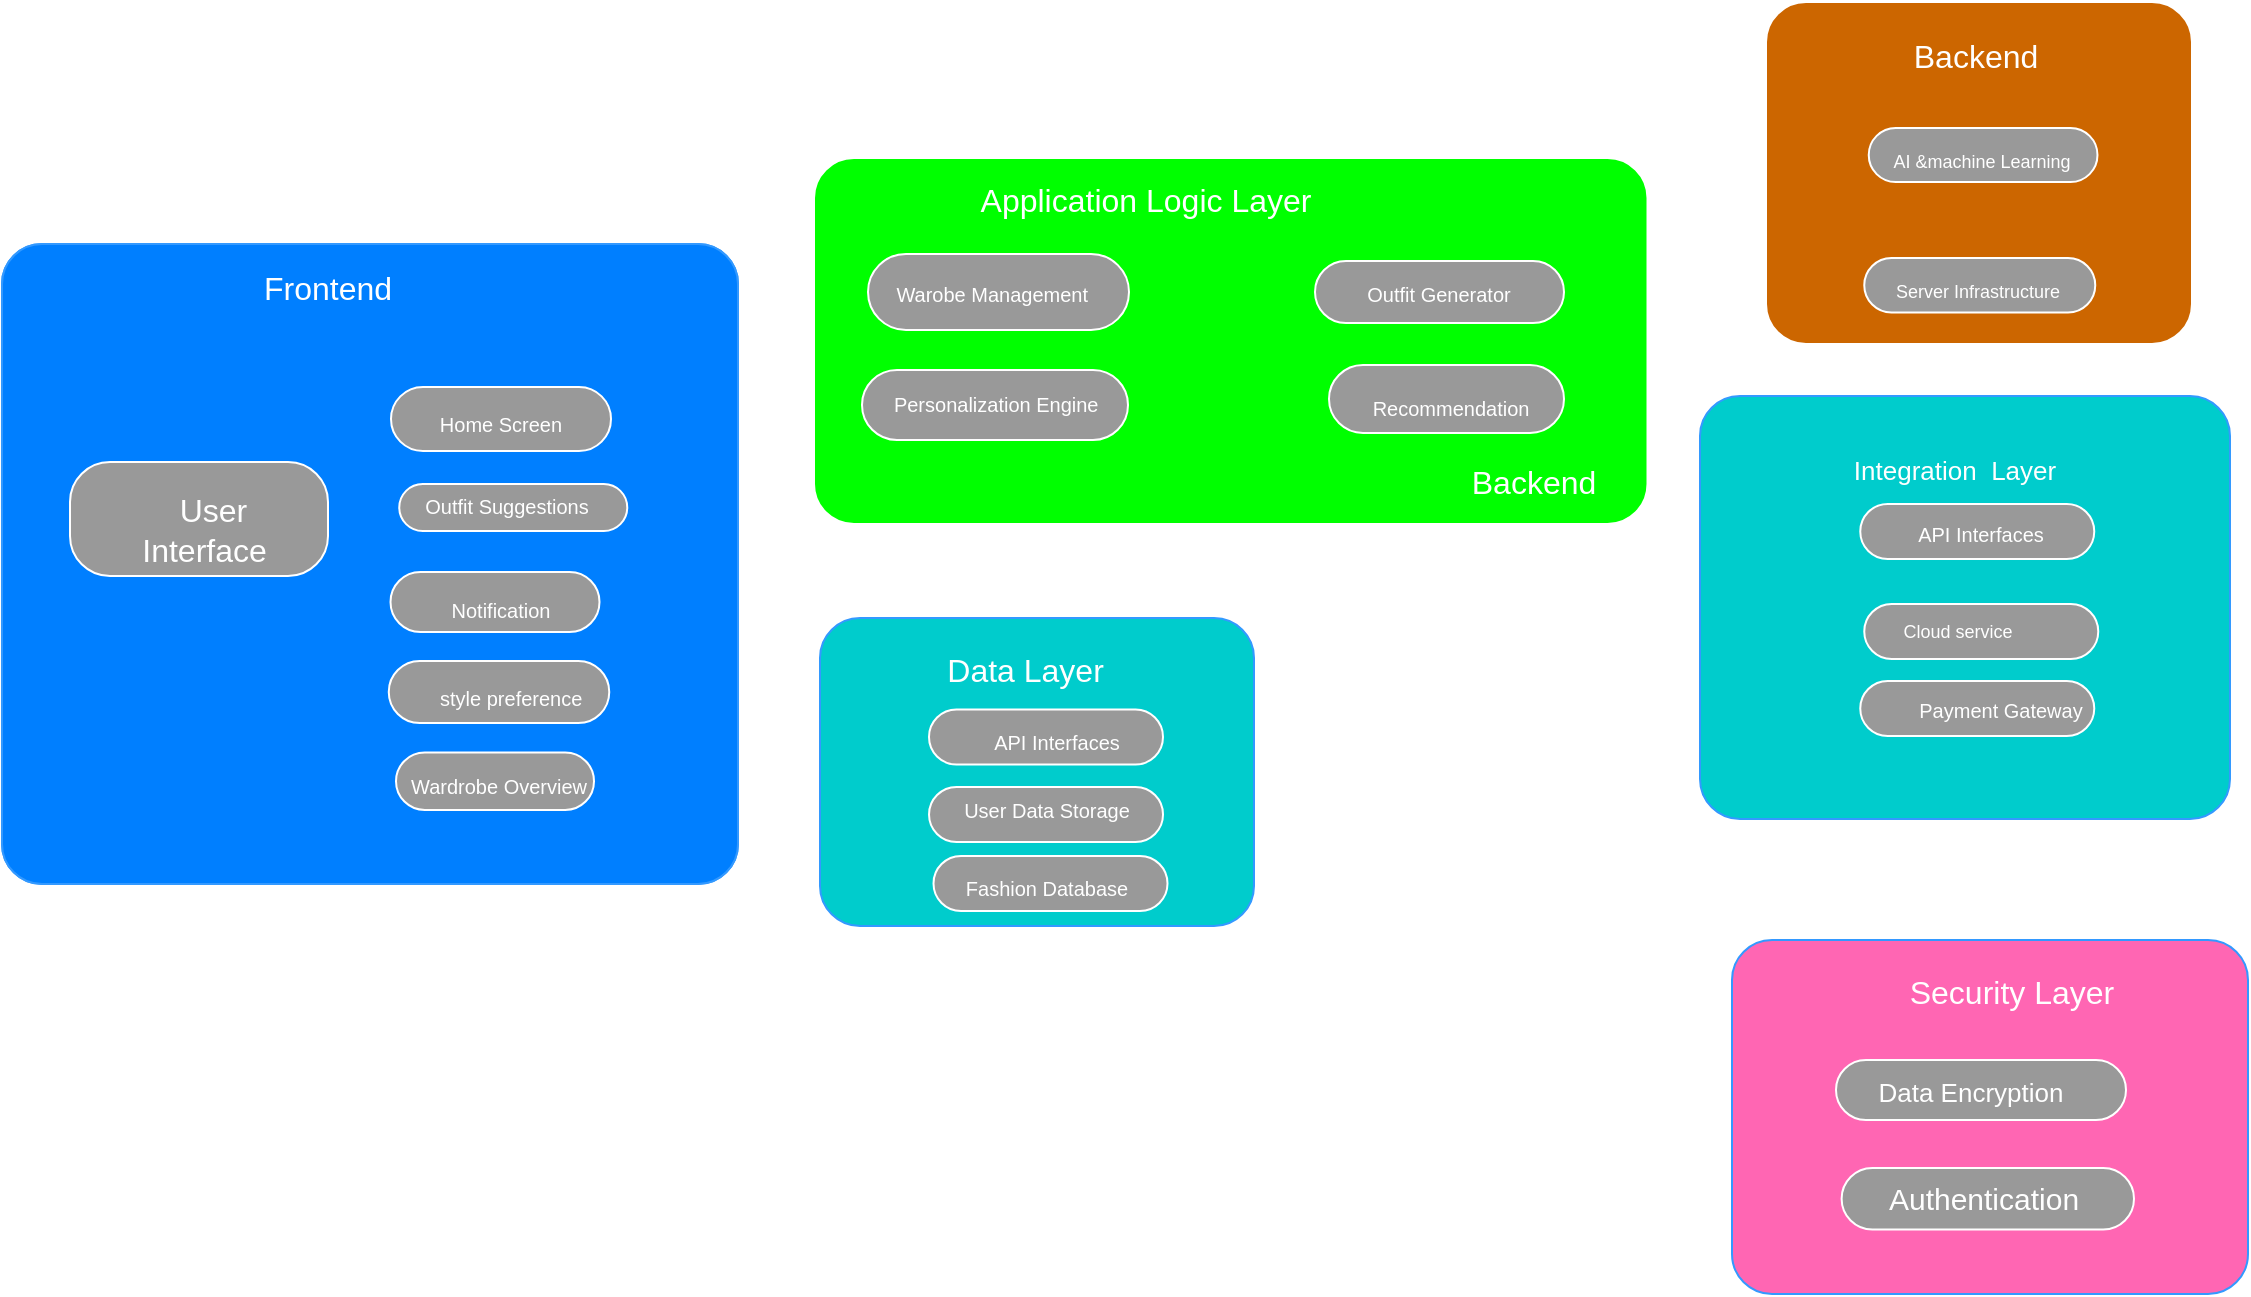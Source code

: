 <mxfile version="24.7.7">
  <diagram name="Page-1" id="jFtiHO4ad6jZevAUF7xw">
    <mxGraphModel dx="1314" dy="1609" grid="0" gridSize="10" guides="1" tooltips="1" connect="1" arrows="1" fold="1" page="0" pageScale="1" pageWidth="850" pageHeight="1100" math="0" shadow="0">
      <root>
        <mxCell id="0" />
        <mxCell id="1" parent="0" />
        <mxCell id="QwA7imb9_G3cZJTcEvYQ-18" value="" style="verticalLabelPosition=bottom;verticalAlign=top;html=1;shape=mxgraph.basic.rect;fillColor2=none;strokeWidth=1;size=20;indent=5;strokeColor=#FFFFFF;fillColor=#00FF00;rotation=0;rectStyle=rounded;" vertex="1" parent="1">
          <mxGeometry x="-250" y="-522" width="416.75" height="183" as="geometry">
            <mxPoint x="-1" y="-1" as="offset" />
          </mxGeometry>
        </mxCell>
        <mxCell id="QwA7imb9_G3cZJTcEvYQ-128" value="" style="verticalLabelPosition=bottom;verticalAlign=top;html=1;shape=mxgraph.basic.rect;fillColor2=none;strokeWidth=1;size=20;indent=5;strokeColor=#3399FF;fillColor=#00CCCC;rotation=0;rectStyle=rounded;" vertex="1" parent="1">
          <mxGeometry x="-247" y="-292" width="217" height="154" as="geometry">
            <mxPoint x="-1" y="-1" as="offset" />
          </mxGeometry>
        </mxCell>
        <mxCell id="QwA7imb9_G3cZJTcEvYQ-142" value="" style="verticalLabelPosition=bottom;verticalAlign=top;html=1;shape=mxgraph.basic.rect;fillColor2=none;strokeWidth=1;size=20;indent=5;strokeColor=#FFFFFF;fillColor=#999999;rotation=0;rectStyle=rounded;" vertex="1" parent="1">
          <mxGeometry x="-192.49" y="-207.5" width="117" height="27.5" as="geometry">
            <mxPoint x="-1" y="-1" as="offset" />
          </mxGeometry>
        </mxCell>
        <mxCell id="QwA7imb9_G3cZJTcEvYQ-143" value="" style="verticalLabelPosition=bottom;verticalAlign=top;html=1;shape=mxgraph.basic.rect;fillColor2=none;strokeWidth=1;size=20;indent=5;strokeColor=#FFFFFF;fillColor=#999999;rotation=0;rectStyle=rounded;" vertex="1" parent="1">
          <mxGeometry x="-190.25" y="-173" width="117" height="27.5" as="geometry">
            <mxPoint x="-1" y="-1" as="offset" />
          </mxGeometry>
        </mxCell>
        <mxCell id="QwA7imb9_G3cZJTcEvYQ-130" value="" style="verticalLabelPosition=bottom;verticalAlign=top;html=1;shape=mxgraph.basic.rect;fillColor2=none;strokeWidth=1;size=20;indent=5;strokeColor=#3399FF;fillColor=#00CCCC;rotation=0;rectStyle=rounded;" vertex="1" parent="1">
          <mxGeometry x="193" y="-403" width="265" height="211.5" as="geometry">
            <mxPoint x="-1" y="-1" as="offset" />
          </mxGeometry>
        </mxCell>
        <mxCell id="QwA7imb9_G3cZJTcEvYQ-63" value="" style="verticalLabelPosition=bottom;verticalAlign=top;html=1;shape=mxgraph.basic.rect;fillColor2=none;strokeWidth=1;size=20;indent=5;strokeColor=#3399FF;fillColor=#FF66B3;rotation=0;rectStyle=rounded;" vertex="1" parent="1">
          <mxGeometry x="209" y="-131" width="258" height="177" as="geometry">
            <mxPoint x="-1" y="-1" as="offset" />
          </mxGeometry>
        </mxCell>
        <mxCell id="QwA7imb9_G3cZJTcEvYQ-15" value="" style="verticalLabelPosition=bottom;verticalAlign=top;html=1;shape=mxgraph.basic.rect;fillColor2=none;strokeWidth=1;size=20;indent=5;strokeColor=#FFFFFF;fillColor=#CC6600;rectStyle=rounded;" vertex="1" parent="1">
          <mxGeometry x="226" y="-600" width="213" height="171" as="geometry" />
        </mxCell>
        <mxCell id="QwA7imb9_G3cZJTcEvYQ-96" value="" style="verticalLabelPosition=bottom;verticalAlign=top;html=1;shape=mxgraph.basic.rect;fillColor2=none;strokeWidth=1;size=20;indent=5;strokeColor=#FFFFFF;fillColor=#999999;rotation=0;rectStyle=rounded;" vertex="1" parent="1">
          <mxGeometry x="275.13" y="-472" width="115.5" height="27.25" as="geometry">
            <mxPoint x="-1" y="-1" as="offset" />
          </mxGeometry>
        </mxCell>
        <mxCell id="QwA7imb9_G3cZJTcEvYQ-95" value="&lt;font style=&quot;font-size: 9px;&quot; color=&quot;#ffffff&quot;&gt;Server Infrastructure&lt;/font&gt;" style="text;strokeColor=none;fillColor=none;html=1;align=center;verticalAlign=middle;whiteSpace=wrap;rounded=0;fontSize=16;" vertex="1" parent="1">
          <mxGeometry x="272.63" y="-469.12" width="118" height="21.5" as="geometry" />
        </mxCell>
        <mxCell id="QwA7imb9_G3cZJTcEvYQ-37" value="" style="verticalLabelPosition=bottom;verticalAlign=top;html=1;shape=mxgraph.basic.rect;fillColor2=none;strokeWidth=1;size=20;indent=5;strokeColor=#FFFFFF;fillColor=#999999;rotation=0;rectStyle=rounded;" vertex="1" parent="1">
          <mxGeometry x="0.5" y="-470.5" width="124.5" height="31" as="geometry">
            <mxPoint x="-1" y="-1" as="offset" />
          </mxGeometry>
        </mxCell>
        <mxCell id="QwA7imb9_G3cZJTcEvYQ-12" value="&lt;div&gt;&lt;font style=&quot;font-size: 13px;&quot; color=&quot;#ffffff&quot;&gt;Integration&amp;nbsp; Layer&lt;/font&gt;&lt;/div&gt;" style="text;strokeColor=none;fillColor=none;html=1;align=center;verticalAlign=middle;whiteSpace=wrap;rounded=0;fontSize=16;sketch=1;curveFitting=1;jiggle=2;" vertex="1" parent="1">
          <mxGeometry x="253" y="-384.5" width="134.75" height="35" as="geometry" />
        </mxCell>
        <mxCell id="QwA7imb9_G3cZJTcEvYQ-13" value="" style="verticalLabelPosition=bottom;verticalAlign=top;html=1;shape=mxgraph.basic.rect;fillColor2=none;strokeWidth=1;size=20;indent=5;strokeColor=#3399FF;fillColor=#007FFF;rotation=0;rectStyle=rounded;" vertex="1" parent="1">
          <mxGeometry x="-656" y="-479" width="368" height="320" as="geometry">
            <mxPoint x="-1" y="-1" as="offset" />
          </mxGeometry>
        </mxCell>
        <mxCell id="QwA7imb9_G3cZJTcEvYQ-17" value="&lt;font color=&quot;#ffffff&quot;&gt;Frontend&lt;/font&gt;" style="text;strokeColor=none;fillColor=none;html=1;align=center;verticalAlign=middle;whiteSpace=wrap;rounded=0;fontSize=16;" vertex="1" parent="1">
          <mxGeometry x="-523" y="-472" width="60" height="30" as="geometry" />
        </mxCell>
        <mxCell id="QwA7imb9_G3cZJTcEvYQ-19" value="&lt;font color=&quot;#ffffff&quot;&gt;Backend&lt;/font&gt;" style="text;strokeColor=none;fillColor=none;html=1;align=center;verticalAlign=middle;whiteSpace=wrap;rounded=0;fontSize=16;" vertex="1" parent="1">
          <mxGeometry x="80" y="-375" width="60" height="30" as="geometry" />
        </mxCell>
        <mxCell id="QwA7imb9_G3cZJTcEvYQ-20" value="" style="verticalLabelPosition=bottom;verticalAlign=top;html=1;shape=mxgraph.basic.rect;fillColor2=none;strokeWidth=1;size=20;indent=5;strokeColor=#FFFFFF;fillColor=#999999;rotation=0;rectStyle=rounded;" vertex="1" parent="1">
          <mxGeometry x="-617" y="-420" width="129" height="57" as="geometry">
            <mxPoint x="-1" y="-1" as="offset" />
          </mxGeometry>
        </mxCell>
        <mxCell id="QwA7imb9_G3cZJTcEvYQ-22" value="" style="verticalLabelPosition=bottom;verticalAlign=top;html=1;shape=mxgraph.basic.rect;fillColor2=none;strokeWidth=1;size=20;indent=5;strokeColor=#FFFFFF;fillColor=#999999;rotation=0;rectStyle=rounded;" vertex="1" parent="1">
          <mxGeometry x="-444" y="-345" width="104.5" height="30" as="geometry">
            <mxPoint x="-1" y="-1" as="offset" />
          </mxGeometry>
        </mxCell>
        <mxCell id="QwA7imb9_G3cZJTcEvYQ-23" value="" style="verticalLabelPosition=bottom;verticalAlign=top;html=1;shape=mxgraph.basic.rect;fillColor2=none;strokeWidth=1;size=20;indent=5;strokeColor=#FFFFFF;fillColor=#999999;rotation=0;rectStyle=rounded;" vertex="1" parent="1">
          <mxGeometry x="-365" y="-217" width="69" height="27.5" as="geometry">
            <mxPoint x="-1" y="-1" as="offset" />
          </mxGeometry>
        </mxCell>
        <mxCell id="QwA7imb9_G3cZJTcEvYQ-24" value="" style="verticalLabelPosition=bottom;verticalAlign=top;html=1;shape=mxgraph.basic.rect;fillColor2=none;strokeWidth=1;size=20;indent=5;strokeColor=#FFFFFF;fillColor=#999999;rotation=0;rectStyle=rounded;" vertex="1" parent="1">
          <mxGeometry x="-444" y="-393.5" width="114" height="23.5" as="geometry">
            <mxPoint x="-1" y="-1" as="offset" />
          </mxGeometry>
        </mxCell>
        <mxCell id="QwA7imb9_G3cZJTcEvYQ-26" value="&lt;font color=&quot;#ffffff&quot;&gt;&amp;nbsp;User Interface&amp;nbsp;&lt;/font&gt;" style="text;strokeColor=none;fillColor=none;html=1;align=center;verticalAlign=middle;whiteSpace=wrap;rounded=0;fontSize=16;" vertex="1" parent="1">
          <mxGeometry x="-599" y="-418" width="93" height="53" as="geometry" />
        </mxCell>
        <mxCell id="QwA7imb9_G3cZJTcEvYQ-27" value="&lt;font color=&quot;#ffffff&quot;&gt;&amp;nbsp;User Interface&amp;nbsp;&lt;/font&gt;" style="text;strokeColor=none;fillColor=none;html=1;align=center;verticalAlign=middle;whiteSpace=wrap;rounded=0;fontSize=16;" vertex="1" parent="1">
          <mxGeometry x="-491" y="-242.5" width="93" height="53" as="geometry" />
        </mxCell>
        <mxCell id="QwA7imb9_G3cZJTcEvYQ-28" value="" style="verticalLabelPosition=bottom;verticalAlign=top;html=1;shape=mxgraph.basic.rect;fillColor2=none;strokeWidth=1;size=20;indent=5;strokeColor=#FFFFFF;fillColor=#999999;rotation=0;rectStyle=rounded;" vertex="1" parent="1">
          <mxGeometry x="-438" y="-446" width="110" height="32" as="geometry">
            <mxPoint x="-1" y="-1" as="offset" />
          </mxGeometry>
        </mxCell>
        <mxCell id="QwA7imb9_G3cZJTcEvYQ-29" value="&lt;font style=&quot;font-size: 10px;&quot; color=&quot;#ffffff&quot;&gt;&amp;nbsp;User Interface&amp;nbsp;&lt;/font&gt;" style="text;strokeColor=none;fillColor=none;html=1;align=center;verticalAlign=middle;whiteSpace=wrap;rounded=0;fontSize=16;" vertex="1" parent="1">
          <mxGeometry x="-419.25" y="-449" width="81" height="35" as="geometry" />
        </mxCell>
        <mxCell id="QwA7imb9_G3cZJTcEvYQ-30" value="&lt;font style=&quot;font-size: 10px;&quot; color=&quot;#ffffff&quot;&gt;&amp;nbsp;User Interface&amp;nbsp;&lt;/font&gt;" style="text;strokeColor=none;fillColor=none;html=1;align=center;verticalAlign=middle;whiteSpace=wrap;rounded=0;fontSize=16;" vertex="1" parent="1">
          <mxGeometry x="-430.75" y="-410.25" width="92.5" height="57" as="geometry" />
        </mxCell>
        <mxCell id="QwA7imb9_G3cZJTcEvYQ-31" value="&lt;font style=&quot;font-size: 10px;&quot; color=&quot;#ffffff&quot;&gt;&amp;nbsp;User Interface&amp;nbsp;&lt;/font&gt;" style="text;strokeColor=none;fillColor=none;html=1;align=center;verticalAlign=middle;whiteSpace=wrap;rounded=0;fontSize=16;" vertex="1" parent="1">
          <mxGeometry x="-438.25" y="-356.5" width="93" height="53" as="geometry" />
        </mxCell>
        <mxCell id="QwA7imb9_G3cZJTcEvYQ-32" value="" style="verticalLabelPosition=bottom;verticalAlign=top;html=1;shape=mxgraph.basic.rect;fillColor2=none;strokeWidth=1;size=20;indent=5;strokeColor=#FFFFFF;fillColor=#999999;rotation=0;rectStyle=rounded;" vertex="1" parent="1">
          <mxGeometry x="-449" y="-299.5" width="83" height="30.5" as="geometry">
            <mxPoint x="-1" y="-1" as="offset" />
          </mxGeometry>
        </mxCell>
        <mxCell id="QwA7imb9_G3cZJTcEvYQ-33" value="" style="verticalLabelPosition=bottom;verticalAlign=top;html=1;shape=mxgraph.basic.rect;fillColor2=none;strokeWidth=1;size=20;indent=5;strokeColor=#FFFFFF;fillColor=#999999;rotation=0;rectStyle=rounded;" vertex="1" parent="1">
          <mxGeometry x="-635.5" y="-316.25" width="166" height="64" as="geometry">
            <mxPoint x="-1" y="-1" as="offset" />
          </mxGeometry>
        </mxCell>
        <mxCell id="QwA7imb9_G3cZJTcEvYQ-60" value="" style="verticalLabelPosition=bottom;verticalAlign=top;html=1;shape=mxgraph.basic.rect;fillColor2=none;strokeWidth=1;size=20;indent=5;strokeColor=#3399FF;fillColor=#007FFF;rotation=0;rectStyle=rounded;" vertex="1" parent="1">
          <mxGeometry x="-656" y="-479" width="368" height="320" as="geometry">
            <mxPoint x="-1" y="-1" as="offset" />
          </mxGeometry>
        </mxCell>
        <mxCell id="QwA7imb9_G3cZJTcEvYQ-62" value="&lt;font color=&quot;#ffffff&quot;&gt;Frontend&lt;/font&gt;" style="text;strokeColor=none;fillColor=none;html=1;align=center;verticalAlign=middle;whiteSpace=wrap;rounded=0;fontSize=16;" vertex="1" parent="1">
          <mxGeometry x="-523" y="-472" width="60" height="30" as="geometry" />
        </mxCell>
        <mxCell id="QwA7imb9_G3cZJTcEvYQ-64" value="&lt;font color=&quot;#ffffff&quot;&gt;Backend&lt;/font&gt;" style="text;strokeColor=none;fillColor=none;html=1;align=center;verticalAlign=middle;whiteSpace=wrap;rounded=0;fontSize=16;" vertex="1" parent="1">
          <mxGeometry x="301" y="-588" width="60" height="30" as="geometry" />
        </mxCell>
        <mxCell id="QwA7imb9_G3cZJTcEvYQ-65" value="" style="verticalLabelPosition=bottom;verticalAlign=top;html=1;shape=mxgraph.basic.rect;fillColor2=none;strokeWidth=1;size=20;indent=5;strokeColor=#FFFFFF;fillColor=#999999;rotation=0;rectStyle=rounded;" vertex="1" parent="1">
          <mxGeometry x="-622" y="-370" width="129" height="57" as="geometry">
            <mxPoint x="-1" y="-1" as="offset" />
          </mxGeometry>
        </mxCell>
        <mxCell id="QwA7imb9_G3cZJTcEvYQ-66" value="" style="verticalLabelPosition=bottom;verticalAlign=top;html=1;shape=mxgraph.basic.rect;fillColor2=none;strokeWidth=1;size=20;indent=5;strokeColor=#FFFFFF;fillColor=#999999;rotation=0;rectStyle=rounded;" vertex="1" parent="1">
          <mxGeometry x="-461.75" y="-315" width="104.5" height="30" as="geometry">
            <mxPoint x="-1" y="-1" as="offset" />
          </mxGeometry>
        </mxCell>
        <mxCell id="QwA7imb9_G3cZJTcEvYQ-68" value="" style="verticalLabelPosition=bottom;verticalAlign=top;html=1;shape=mxgraph.basic.rect;fillColor2=none;strokeWidth=1;size=20;indent=5;strokeColor=#FFFFFF;fillColor=#999999;rotation=0;rectStyle=rounded;" vertex="1" parent="1">
          <mxGeometry x="-457.37" y="-359" width="114" height="23.5" as="geometry">
            <mxPoint x="-1" y="-1" as="offset" />
          </mxGeometry>
        </mxCell>
        <mxCell id="QwA7imb9_G3cZJTcEvYQ-69" value="&lt;font color=&quot;#ffffff&quot;&gt;&amp;nbsp;User Interface&amp;nbsp;&lt;/font&gt;" style="text;strokeColor=none;fillColor=none;html=1;align=center;verticalAlign=middle;whiteSpace=wrap;rounded=0;fontSize=16;" vertex="1" parent="1">
          <mxGeometry x="-599" y="-363" width="93" height="53" as="geometry" />
        </mxCell>
        <mxCell id="QwA7imb9_G3cZJTcEvYQ-71" value="" style="verticalLabelPosition=bottom;verticalAlign=top;html=1;shape=mxgraph.basic.rect;fillColor2=none;strokeWidth=1;size=20;indent=5;strokeColor=#FFFFFF;fillColor=#999999;rotation=0;rectStyle=rounded;" vertex="1" parent="1">
          <mxGeometry x="-461.5" y="-407.5" width="110" height="32" as="geometry">
            <mxPoint x="-1" y="-1" as="offset" />
          </mxGeometry>
        </mxCell>
        <mxCell id="QwA7imb9_G3cZJTcEvYQ-72" value="&lt;font style=&quot;font-size: 10px;&quot; color=&quot;#ffffff&quot;&gt;Home Screen&lt;/font&gt;" style="text;strokeColor=none;fillColor=none;html=1;align=center;verticalAlign=middle;whiteSpace=wrap;rounded=0;fontSize=16;" vertex="1" parent="1">
          <mxGeometry x="-447" y="-409" width="81" height="35" as="geometry" />
        </mxCell>
        <mxCell id="QwA7imb9_G3cZJTcEvYQ-73" value="&lt;font color=&quot;#ffffff&quot;&gt;&lt;span style=&quot;font-size: 10px;&quot;&gt;Outfit Suggestions&lt;/span&gt;&lt;/font&gt;" style="text;strokeColor=none;fillColor=none;html=1;align=center;verticalAlign=middle;whiteSpace=wrap;rounded=0;fontSize=16;" vertex="1" parent="1">
          <mxGeometry x="-449.75" y="-378.5" width="92.5" height="57" as="geometry" />
        </mxCell>
        <mxCell id="QwA7imb9_G3cZJTcEvYQ-74" value="&lt;font color=&quot;#ffffff&quot;&gt;&lt;span style=&quot;font-size: 10px;&quot;&gt;Notification&lt;/span&gt;&lt;/font&gt;" style="text;strokeColor=none;fillColor=none;html=1;align=center;verticalAlign=middle;whiteSpace=wrap;rounded=0;fontSize=16;" vertex="1" parent="1">
          <mxGeometry x="-453" y="-324.5" width="93" height="53" as="geometry" />
        </mxCell>
        <mxCell id="QwA7imb9_G3cZJTcEvYQ-75" value="" style="verticalLabelPosition=bottom;verticalAlign=top;html=1;shape=mxgraph.basic.rect;fillColor2=none;strokeWidth=1;size=20;indent=19.6;strokeColor=#FFFFFF;fillColor=#999999;rotation=0;rectStyle=rounded;" vertex="1" parent="1">
          <mxGeometry x="-462.62" y="-270.5" width="110.25" height="31" as="geometry">
            <mxPoint x="-1" y="-1" as="offset" />
          </mxGeometry>
        </mxCell>
        <mxCell id="QwA7imb9_G3cZJTcEvYQ-76" value="" style="verticalLabelPosition=bottom;verticalAlign=top;html=1;shape=mxgraph.basic.rect;fillColor2=none;strokeWidth=1;size=20;indent=5;strokeColor=#FFFFFF;fillColor=#999999;rotation=0;rectStyle=rounded;" vertex="1" parent="1">
          <mxGeometry x="-459" y="-224.75" width="99" height="28.75" as="geometry">
            <mxPoint x="-1" y="-1" as="offset" />
          </mxGeometry>
        </mxCell>
        <mxCell id="QwA7imb9_G3cZJTcEvYQ-77" value="&lt;font style=&quot;font-size: 10px;&quot; color=&quot;#ffffff&quot;&gt;Wardrobe Overview&lt;/font&gt;" style="text;strokeColor=none;fillColor=none;html=1;align=center;verticalAlign=middle;whiteSpace=wrap;rounded=0;fontSize=16;" vertex="1" parent="1">
          <mxGeometry x="-485.38" y="-236.87" width="155.38" height="53" as="geometry" />
        </mxCell>
        <mxCell id="QwA7imb9_G3cZJTcEvYQ-79" value="&lt;font style=&quot;font-size: 10px;&quot; color=&quot;#ffffff&quot;&gt;style preference&amp;nbsp;&lt;/font&gt;" style="text;strokeColor=none;fillColor=none;html=1;align=center;verticalAlign=middle;whiteSpace=wrap;rounded=0;fontSize=16;" vertex="1" parent="1">
          <mxGeometry x="-448.37" y="-279.5" width="96" height="50" as="geometry" />
        </mxCell>
        <mxCell id="QwA7imb9_G3cZJTcEvYQ-91" value="&lt;font style=&quot;font-size: 16px;&quot; color=&quot;#ffffff&quot;&gt;Security Layer&lt;/font&gt;" style="text;strokeColor=none;fillColor=none;html=1;align=center;verticalAlign=middle;whiteSpace=wrap;rounded=0;fontSize=16;" vertex="1" parent="1">
          <mxGeometry x="277.37" y="-135" width="143.5" height="59" as="geometry" />
        </mxCell>
        <mxCell id="QwA7imb9_G3cZJTcEvYQ-92" value="" style="verticalLabelPosition=bottom;verticalAlign=top;html=1;shape=mxgraph.basic.rect;fillColor2=none;strokeWidth=1;size=20;indent=5;strokeColor=#FFFFFF;fillColor=#999999;rotation=0;rectStyle=rounded;" vertex="1" parent="1">
          <mxGeometry x="277.37" y="-537" width="114.37" height="27" as="geometry">
            <mxPoint x="-1" y="-1" as="offset" />
          </mxGeometry>
        </mxCell>
        <mxCell id="QwA7imb9_G3cZJTcEvYQ-93" value="&lt;font style=&quot;font-size: 9px;&quot; color=&quot;#ffffff&quot;&gt;AI &amp;amp;machine Learning&lt;/font&gt;" style="text;strokeColor=none;fillColor=none;html=1;align=center;verticalAlign=middle;whiteSpace=wrap;rounded=0;fontSize=16;" vertex="1" parent="1">
          <mxGeometry x="270.63" y="-544.37" width="126" height="41.75" as="geometry" />
        </mxCell>
        <mxCell id="QwA7imb9_G3cZJTcEvYQ-97" value="" style="verticalLabelPosition=bottom;verticalAlign=top;html=1;shape=mxgraph.basic.rect;fillColor2=none;strokeWidth=1;size=20;indent=5;strokeColor=#FFFFFF;fillColor=#999999;rotation=0;rectStyle=rounded;" vertex="1" parent="1">
          <mxGeometry x="261" y="-71" width="145" height="30" as="geometry">
            <mxPoint x="-1" y="-1" as="offset" />
          </mxGeometry>
        </mxCell>
        <mxCell id="QwA7imb9_G3cZJTcEvYQ-94" value="&lt;font style=&quot;font-size: 13px;&quot;&gt;&lt;font style=&quot;font-size: 13px;&quot; color=&quot;#ffffff&quot;&gt;Data Encry&lt;/font&gt;&lt;font style=&quot;font-size: 13px;&quot; color=&quot;#ffffff&quot;&gt;ption&lt;/font&gt;&lt;/font&gt;" style="text;strokeColor=none;fillColor=none;html=1;align=center;verticalAlign=middle;whiteSpace=wrap;rounded=0;fontSize=16;" vertex="1" parent="1">
          <mxGeometry x="211" y="-64.5" width="234.75" height="17" as="geometry" />
        </mxCell>
        <mxCell id="QwA7imb9_G3cZJTcEvYQ-104" value="" style="verticalLabelPosition=bottom;verticalAlign=top;html=1;shape=mxgraph.basic.rect;fillColor2=none;strokeWidth=1;size=20;indent=5;strokeColor=#FFFFFF;fillColor=#999999;rotation=0;rectStyle=rounded;" vertex="1" parent="1">
          <mxGeometry x="263.81" y="-17" width="146.19" height="30.75" as="geometry">
            <mxPoint x="-1" y="-1" as="offset" />
          </mxGeometry>
        </mxCell>
        <mxCell id="QwA7imb9_G3cZJTcEvYQ-105" value="&lt;font style=&quot;font-size: 15px;&quot; color=&quot;#ffffff&quot;&gt;Authentication&lt;/font&gt;" style="text;strokeColor=none;fillColor=none;html=1;align=center;verticalAlign=middle;whiteSpace=wrap;rounded=0;fontSize=16;" vertex="1" parent="1">
          <mxGeometry x="301" y="-10.12" width="67.5" height="17" as="geometry" />
        </mxCell>
        <mxCell id="QwA7imb9_G3cZJTcEvYQ-107" value="" style="verticalLabelPosition=bottom;verticalAlign=top;html=1;shape=mxgraph.basic.rect;fillColor2=none;strokeWidth=1;size=20;indent=5;strokeColor=#FFFFFF;fillColor=#999999;rotation=0;rectStyle=rounded;" vertex="1" parent="1">
          <mxGeometry x="273.13" y="-349" width="117" height="27.5" as="geometry">
            <mxPoint x="-1" y="-1" as="offset" />
          </mxGeometry>
        </mxCell>
        <mxCell id="QwA7imb9_G3cZJTcEvYQ-108" value="&lt;font size=&quot;1&quot; color=&quot;#ffffff&quot;&gt;API Interfaces&lt;/font&gt;" style="text;strokeColor=none;fillColor=none;html=1;align=center;verticalAlign=middle;whiteSpace=wrap;rounded=0;fontSize=16;" vertex="1" parent="1">
          <mxGeometry x="277.37" y="-345" width="112.51" height="17" as="geometry" />
        </mxCell>
        <mxCell id="QwA7imb9_G3cZJTcEvYQ-125" value="" style="verticalLabelPosition=bottom;verticalAlign=top;html=1;shape=mxgraph.basic.rect;fillColor2=none;strokeWidth=1;size=20;indent=5;strokeColor=#FFFFFF;fillColor=#999999;rotation=0;rectStyle=rounded;" vertex="1" parent="1">
          <mxGeometry x="-223" y="-474" width="130.5" height="38" as="geometry">
            <mxPoint x="-1" y="-1" as="offset" />
          </mxGeometry>
        </mxCell>
        <mxCell id="QwA7imb9_G3cZJTcEvYQ-126" value="&lt;font color=&quot;#ffffff&quot;&gt;Application Logic Layer&lt;/font&gt;" style="text;strokeColor=none;fillColor=none;html=1;align=center;verticalAlign=middle;whiteSpace=wrap;rounded=0;fontSize=16;" vertex="1" parent="1">
          <mxGeometry x="-179.49" y="-522" width="190.49" height="42" as="geometry" />
        </mxCell>
        <mxCell id="QwA7imb9_G3cZJTcEvYQ-129" value="&lt;div&gt;&lt;font color=&quot;#ffffff&quot;&gt;Data Layer&amp;nbsp;&lt;/font&gt;&lt;/div&gt;" style="text;strokeColor=none;fillColor=none;html=1;align=center;verticalAlign=middle;whiteSpace=wrap;rounded=0;fontSize=16;sketch=1;curveFitting=1;jiggle=2;" vertex="1" parent="1">
          <mxGeometry x="-192.5" y="-281" width="100" height="30" as="geometry" />
        </mxCell>
        <mxCell id="QwA7imb9_G3cZJTcEvYQ-133" value="" style="verticalLabelPosition=bottom;verticalAlign=top;html=1;shape=mxgraph.basic.rect;fillColor2=none;strokeWidth=1;size=20;indent=5;strokeColor=#FFFFFF;fillColor=#999999;rotation=0;rectStyle=rounded;" vertex="1" parent="1">
          <mxGeometry x="275.13" y="-299" width="117" height="27.5" as="geometry">
            <mxPoint x="-1" y="-1" as="offset" />
          </mxGeometry>
        </mxCell>
        <mxCell id="QwA7imb9_G3cZJTcEvYQ-134" value="" style="verticalLabelPosition=bottom;verticalAlign=top;html=1;shape=mxgraph.basic.rect;fillColor2=none;strokeWidth=1;size=20;indent=5;strokeColor=#FFFFFF;fillColor=#999999;rotation=0;rectStyle=rounded;" vertex="1" parent="1">
          <mxGeometry x="273.13" y="-260.5" width="117" height="27.5" as="geometry">
            <mxPoint x="-1" y="-1" as="offset" />
          </mxGeometry>
        </mxCell>
        <mxCell id="QwA7imb9_G3cZJTcEvYQ-135" value="&lt;font style=&quot;font-size: 9px;&quot; color=&quot;#ffffff&quot;&gt;Cloud service&lt;/font&gt;" style="text;strokeColor=none;fillColor=none;html=1;align=center;verticalAlign=middle;whiteSpace=wrap;rounded=0;fontSize=16;" vertex="1" parent="1">
          <mxGeometry x="258.13" y="-296.5" width="127.51" height="17" as="geometry" />
        </mxCell>
        <mxCell id="QwA7imb9_G3cZJTcEvYQ-136" value="" style="verticalLabelPosition=bottom;verticalAlign=top;html=1;shape=mxgraph.basic.rect;fillColor2=none;strokeWidth=1;size=20;indent=5;strokeColor=#FFFFFF;fillColor=#999999;rotation=0;rectStyle=rounded;" vertex="1" parent="1">
          <mxGeometry x="-192.5" y="-246.25" width="117" height="27.5" as="geometry">
            <mxPoint x="-1" y="-1" as="offset" />
          </mxGeometry>
        </mxCell>
        <mxCell id="QwA7imb9_G3cZJTcEvYQ-137" value="&lt;font size=&quot;1&quot; color=&quot;#ffffff&quot;&gt;Payment Gateway&lt;/font&gt;" style="text;strokeColor=none;fillColor=none;html=1;align=center;verticalAlign=middle;whiteSpace=wrap;rounded=0;fontSize=16;" vertex="1" parent="1">
          <mxGeometry x="286.62" y="-256.5" width="112.51" height="17" as="geometry" />
        </mxCell>
        <mxCell id="QwA7imb9_G3cZJTcEvYQ-138" value="&lt;font size=&quot;1&quot; color=&quot;#ffffff&quot;&gt;API Interfaces&lt;/font&gt;" style="text;strokeColor=none;fillColor=none;html=1;align=center;verticalAlign=middle;whiteSpace=wrap;rounded=0;fontSize=16;" vertex="1" parent="1">
          <mxGeometry x="-184.75" y="-241" width="112.51" height="17" as="geometry" />
        </mxCell>
        <mxCell id="QwA7imb9_G3cZJTcEvYQ-141" value="&lt;font size=&quot;1&quot; color=&quot;#ffffff&quot;&gt;Fashion Database&lt;/font&gt;" style="text;strokeColor=none;fillColor=none;html=1;align=center;verticalAlign=middle;whiteSpace=wrap;rounded=0;fontSize=16;" vertex="1" parent="1">
          <mxGeometry x="-190.25" y="-167.75" width="112.51" height="17" as="geometry" />
        </mxCell>
        <mxCell id="QwA7imb9_G3cZJTcEvYQ-139" value="&lt;font size=&quot;1&quot; color=&quot;#ffffff&quot;&gt;User Data Storage&lt;/font&gt;" style="text;strokeColor=none;fillColor=none;html=1;align=center;verticalAlign=middle;whiteSpace=wrap;rounded=0;fontSize=16;" vertex="1" parent="1">
          <mxGeometry x="-190.25" y="-207" width="112.51" height="17" as="geometry" />
        </mxCell>
        <mxCell id="QwA7imb9_G3cZJTcEvYQ-144" style="edgeStyle=none;curved=1;rounded=0;orthogonalLoop=1;jettySize=auto;html=1;exitX=0.75;exitY=1;exitDx=0;exitDy=0;fontSize=12;startSize=8;endSize=8;" edge="1" parent="1" source="QwA7imb9_G3cZJTcEvYQ-139" target="QwA7imb9_G3cZJTcEvYQ-139">
          <mxGeometry relative="1" as="geometry" />
        </mxCell>
        <mxCell id="QwA7imb9_G3cZJTcEvYQ-145" value="&lt;font size=&quot;1&quot; color=&quot;#ffffff&quot;&gt;Warobe Management&amp;nbsp;&lt;/font&gt;" style="text;strokeColor=none;fillColor=none;html=1;align=center;verticalAlign=middle;whiteSpace=wrap;rounded=0;fontSize=16;" vertex="1" parent="1">
          <mxGeometry x="-216" y="-465" width="112.51" height="17" as="geometry" />
        </mxCell>
        <mxCell id="QwA7imb9_G3cZJTcEvYQ-146" value="" style="verticalLabelPosition=bottom;verticalAlign=top;html=1;shape=mxgraph.basic.rect;fillColor2=none;strokeWidth=1;size=20;indent=5;strokeColor=#FFFFFF;fillColor=#999999;rotation=0;rectStyle=rounded;" vertex="1" parent="1">
          <mxGeometry x="-226" y="-416" width="133" height="35" as="geometry">
            <mxPoint x="-1" y="-1" as="offset" />
          </mxGeometry>
        </mxCell>
        <mxCell id="QwA7imb9_G3cZJTcEvYQ-148" value="" style="verticalLabelPosition=bottom;verticalAlign=top;html=1;shape=mxgraph.basic.rect;fillColor2=none;strokeWidth=1;size=20;indent=5;strokeColor=#FFFFFF;fillColor=#999999;rotation=0;rectStyle=rounded;" vertex="1" parent="1">
          <mxGeometry x="7.5" y="-418.5" width="117.5" height="34" as="geometry">
            <mxPoint x="-1" y="-1" as="offset" />
          </mxGeometry>
        </mxCell>
        <mxCell id="QwA7imb9_G3cZJTcEvYQ-149" value="&lt;font size=&quot;1&quot; color=&quot;#ffffff&quot;&gt;Outfit Generator&lt;/font&gt;" style="text;strokeColor=none;fillColor=none;html=1;align=center;verticalAlign=middle;whiteSpace=wrap;rounded=0;fontSize=16;" vertex="1" parent="1">
          <mxGeometry x="6.49" y="-465" width="112.51" height="17" as="geometry" />
        </mxCell>
        <mxCell id="QwA7imb9_G3cZJTcEvYQ-150" value="&lt;font size=&quot;1&quot; color=&quot;#ffffff&quot;&gt;Recommendation&lt;/font&gt;" style="text;strokeColor=none;fillColor=none;html=1;align=center;verticalAlign=middle;whiteSpace=wrap;rounded=0;fontSize=16;" vertex="1" parent="1">
          <mxGeometry x="12.49" y="-407.5" width="112.51" height="17" as="geometry" />
        </mxCell>
        <mxCell id="QwA7imb9_G3cZJTcEvYQ-151" value="&lt;font size=&quot;1&quot; color=&quot;#ffffff&quot;&gt;Personalization Engine&amp;nbsp;&lt;/font&gt;" style="text;strokeColor=none;fillColor=none;html=1;align=center;verticalAlign=middle;whiteSpace=wrap;rounded=0;fontSize=16;" vertex="1" parent="1">
          <mxGeometry x="-214.01" y="-410" width="112.51" height="17" as="geometry" />
        </mxCell>
        <mxCell id="QwA7imb9_G3cZJTcEvYQ-155" style="edgeStyle=none;curved=1;rounded=0;orthogonalLoop=1;jettySize=auto;html=1;exitX=0.75;exitY=0;exitDx=0;exitDy=0;fontSize=12;startSize=8;endSize=8;" edge="1" parent="1" source="QwA7imb9_G3cZJTcEvYQ-73" target="QwA7imb9_G3cZJTcEvYQ-73">
          <mxGeometry relative="1" as="geometry" />
        </mxCell>
      </root>
    </mxGraphModel>
  </diagram>
</mxfile>
